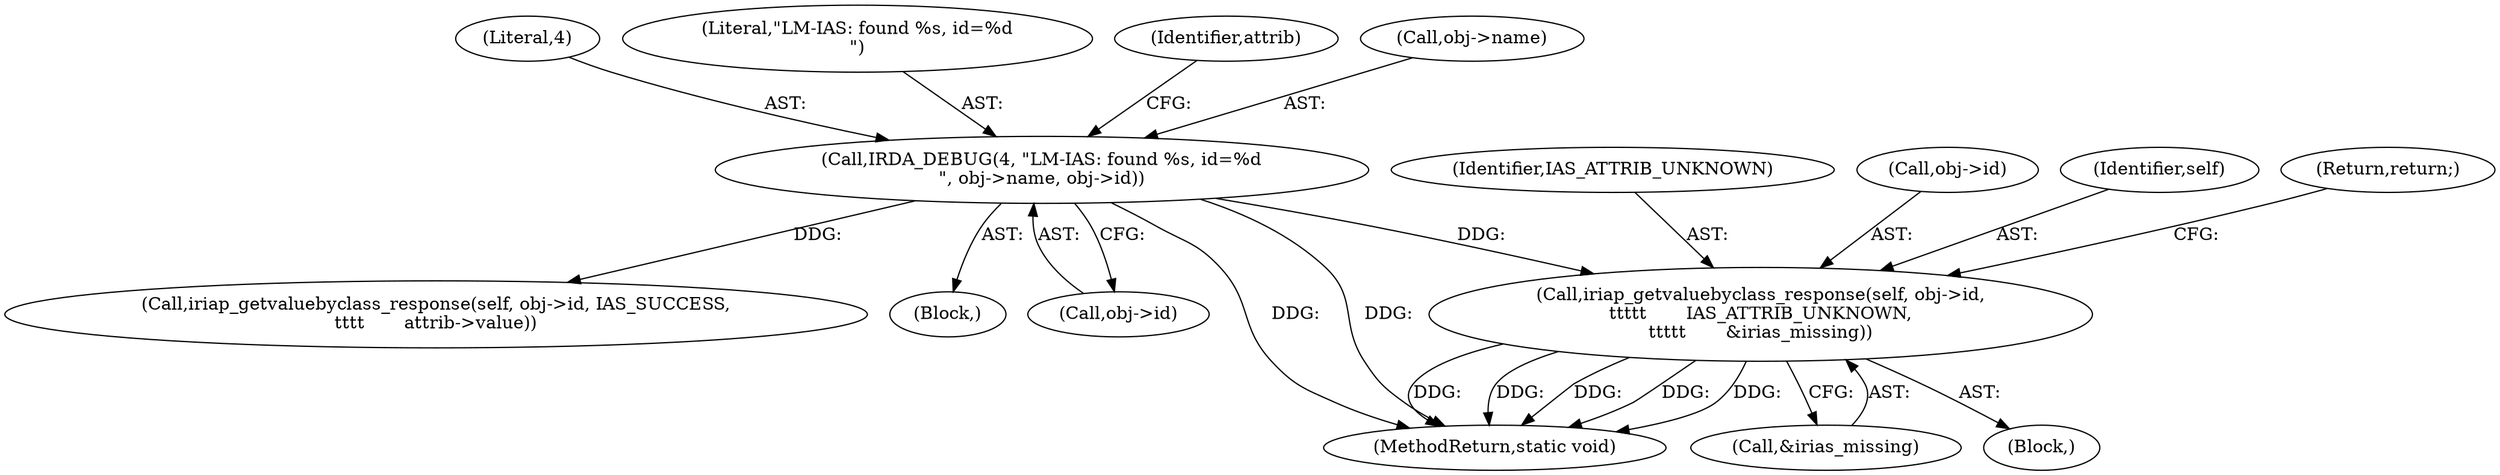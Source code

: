 digraph "0_linux_d370af0ef7951188daeb15bae75db7ba57c67846@pointer" {
"1000220" [label="(Call,iriap_getvaluebyclass_response(self, obj->id,\n\t\t\t\t\t       IAS_ATTRIB_UNKNOWN,\n\t\t\t\t\t       &irias_missing))"];
"1000197" [label="(Call,IRDA_DEBUG(4, \"LM-IAS: found %s, id=%d\n\", obj->name, obj->id))"];
"1000238" [label="(MethodReturn,static void)"];
"1000203" [label="(Call,obj->id)"];
"1000229" [label="(Call,iriap_getvaluebyclass_response(self, obj->id, IAS_SUCCESS,\n\t\t\t\t       attrib->value))"];
"1000226" [label="(Call,&irias_missing)"];
"1000225" [label="(Identifier,IAS_ATTRIB_UNKNOWN)"];
"1000106" [label="(Block,)"];
"1000198" [label="(Literal,4)"];
"1000222" [label="(Call,obj->id)"];
"1000221" [label="(Identifier,self)"];
"1000220" [label="(Call,iriap_getvaluebyclass_response(self, obj->id,\n\t\t\t\t\t       IAS_ATTRIB_UNKNOWN,\n\t\t\t\t\t       &irias_missing))"];
"1000215" [label="(Block,)"];
"1000199" [label="(Literal,\"LM-IAS: found %s, id=%d\n\")"];
"1000207" [label="(Identifier,attrib)"];
"1000200" [label="(Call,obj->name)"];
"1000197" [label="(Call,IRDA_DEBUG(4, \"LM-IAS: found %s, id=%d\n\", obj->name, obj->id))"];
"1000228" [label="(Return,return;)"];
"1000220" -> "1000215"  [label="AST: "];
"1000220" -> "1000226"  [label="CFG: "];
"1000221" -> "1000220"  [label="AST: "];
"1000222" -> "1000220"  [label="AST: "];
"1000225" -> "1000220"  [label="AST: "];
"1000226" -> "1000220"  [label="AST: "];
"1000228" -> "1000220"  [label="CFG: "];
"1000220" -> "1000238"  [label="DDG: "];
"1000220" -> "1000238"  [label="DDG: "];
"1000220" -> "1000238"  [label="DDG: "];
"1000220" -> "1000238"  [label="DDG: "];
"1000220" -> "1000238"  [label="DDG: "];
"1000197" -> "1000220"  [label="DDG: "];
"1000197" -> "1000106"  [label="AST: "];
"1000197" -> "1000203"  [label="CFG: "];
"1000198" -> "1000197"  [label="AST: "];
"1000199" -> "1000197"  [label="AST: "];
"1000200" -> "1000197"  [label="AST: "];
"1000203" -> "1000197"  [label="AST: "];
"1000207" -> "1000197"  [label="CFG: "];
"1000197" -> "1000238"  [label="DDG: "];
"1000197" -> "1000238"  [label="DDG: "];
"1000197" -> "1000229"  [label="DDG: "];
}
